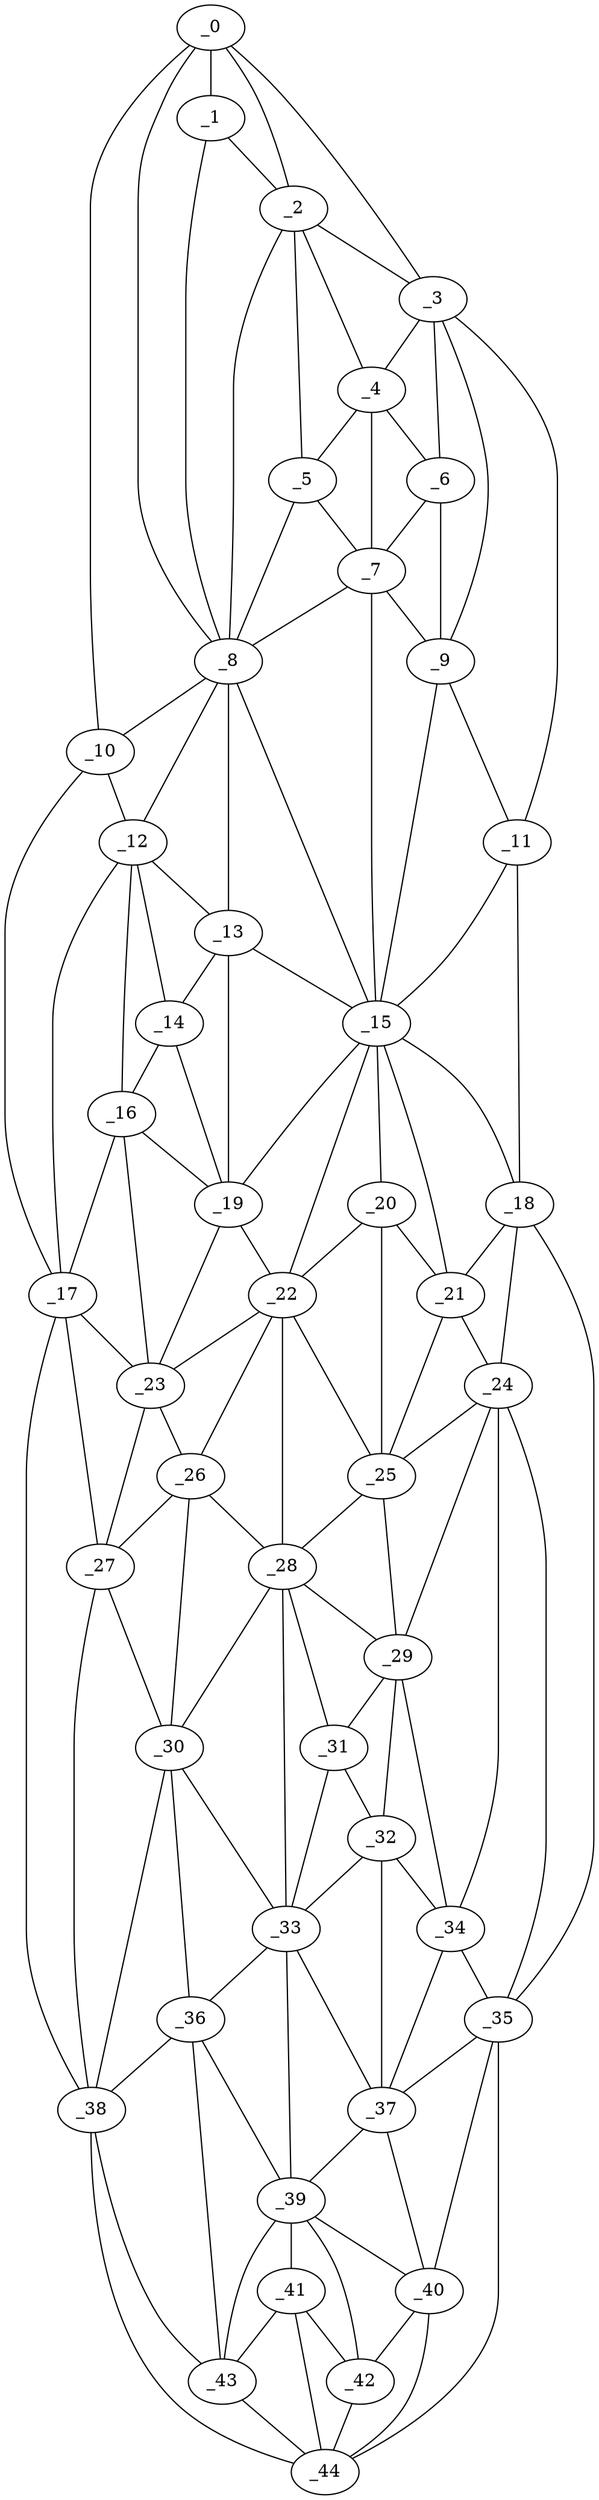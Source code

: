 graph "obj37__150.gxl" {
	_0	 [x=4,
		y=72];
	_1	 [x=5,
		y=68];
	_0 -- _1	 [valence=1];
	_2	 [x=6,
		y=63];
	_0 -- _2	 [valence=1];
	_3	 [x=8,
		y=47];
	_0 -- _3	 [valence=1];
	_8	 [x=30,
		y=60];
	_0 -- _8	 [valence=2];
	_10	 [x=36,
		y=84];
	_0 -- _10	 [valence=1];
	_1 -- _2	 [valence=2];
	_1 -- _8	 [valence=2];
	_2 -- _3	 [valence=2];
	_4	 [x=23,
		y=48];
	_2 -- _4	 [valence=1];
	_5	 [x=27,
		y=56];
	_2 -- _5	 [valence=2];
	_2 -- _8	 [valence=2];
	_3 -- _4	 [valence=1];
	_6	 [x=28,
		y=43];
	_3 -- _6	 [valence=2];
	_9	 [x=32,
		y=37];
	_3 -- _9	 [valence=2];
	_11	 [x=39,
		y=32];
	_3 -- _11	 [valence=1];
	_4 -- _5	 [valence=2];
	_4 -- _6	 [valence=1];
	_7	 [x=29,
		y=48];
	_4 -- _7	 [valence=2];
	_5 -- _7	 [valence=2];
	_5 -- _8	 [valence=2];
	_6 -- _7	 [valence=2];
	_6 -- _9	 [valence=1];
	_7 -- _8	 [valence=2];
	_7 -- _9	 [valence=1];
	_15	 [x=51,
		y=55];
	_7 -- _15	 [valence=1];
	_8 -- _10	 [valence=2];
	_12	 [x=41,
		y=76];
	_8 -- _12	 [valence=2];
	_13	 [x=42,
		y=65];
	_8 -- _13	 [valence=1];
	_8 -- _15	 [valence=2];
	_9 -- _11	 [valence=2];
	_9 -- _15	 [valence=1];
	_10 -- _12	 [valence=1];
	_17	 [x=55,
		y=87];
	_10 -- _17	 [valence=1];
	_11 -- _15	 [valence=2];
	_18	 [x=56,
		y=29];
	_11 -- _18	 [valence=1];
	_12 -- _13	 [valence=2];
	_14	 [x=45,
		y=74];
	_12 -- _14	 [valence=2];
	_16	 [x=55,
		y=80];
	_12 -- _16	 [valence=2];
	_12 -- _17	 [valence=1];
	_13 -- _14	 [valence=1];
	_13 -- _15	 [valence=1];
	_19	 [x=58,
		y=73];
	_13 -- _19	 [valence=2];
	_14 -- _16	 [valence=1];
	_14 -- _19	 [valence=2];
	_15 -- _18	 [valence=2];
	_15 -- _19	 [valence=2];
	_20	 [x=63,
		y=54];
	_15 -- _20	 [valence=1];
	_21	 [x=65,
		y=34];
	_15 -- _21	 [valence=2];
	_22	 [x=65,
		y=60];
	_15 -- _22	 [valence=2];
	_16 -- _17	 [valence=1];
	_16 -- _19	 [valence=1];
	_23	 [x=65,
		y=74];
	_16 -- _23	 [valence=2];
	_17 -- _23	 [valence=2];
	_27	 [x=77,
		y=83];
	_17 -- _27	 [valence=1];
	_38	 [x=104,
		y=87];
	_17 -- _38	 [valence=1];
	_18 -- _21	 [valence=1];
	_24	 [x=72,
		y=32];
	_18 -- _24	 [valence=1];
	_35	 [x=101,
		y=35];
	_18 -- _35	 [valence=1];
	_19 -- _22	 [valence=1];
	_19 -- _23	 [valence=2];
	_20 -- _21	 [valence=2];
	_20 -- _22	 [valence=2];
	_25	 [x=75,
		y=52];
	_20 -- _25	 [valence=1];
	_21 -- _24	 [valence=2];
	_21 -- _25	 [valence=2];
	_22 -- _23	 [valence=2];
	_22 -- _25	 [valence=2];
	_26	 [x=77,
		y=72];
	_22 -- _26	 [valence=2];
	_28	 [x=80,
		y=56];
	_22 -- _28	 [valence=2];
	_23 -- _26	 [valence=1];
	_23 -- _27	 [valence=1];
	_24 -- _25	 [valence=2];
	_29	 [x=83,
		y=41];
	_24 -- _29	 [valence=2];
	_34	 [x=93,
		y=39];
	_24 -- _34	 [valence=1];
	_24 -- _35	 [valence=2];
	_25 -- _28	 [valence=1];
	_25 -- _29	 [valence=2];
	_26 -- _27	 [valence=2];
	_26 -- _28	 [valence=2];
	_30	 [x=84,
		y=73];
	_26 -- _30	 [valence=2];
	_27 -- _30	 [valence=1];
	_27 -- _38	 [valence=2];
	_28 -- _29	 [valence=2];
	_28 -- _30	 [valence=2];
	_31	 [x=86,
		y=56];
	_28 -- _31	 [valence=2];
	_33	 [x=91,
		y=66];
	_28 -- _33	 [valence=2];
	_29 -- _31	 [valence=1];
	_32	 [x=91,
		y=50];
	_29 -- _32	 [valence=2];
	_29 -- _34	 [valence=1];
	_30 -- _33	 [valence=1];
	_36	 [x=102,
		y=75];
	_30 -- _36	 [valence=2];
	_30 -- _38	 [valence=2];
	_31 -- _32	 [valence=2];
	_31 -- _33	 [valence=1];
	_32 -- _33	 [valence=1];
	_32 -- _34	 [valence=2];
	_37	 [x=103,
		y=48];
	_32 -- _37	 [valence=2];
	_33 -- _36	 [valence=2];
	_33 -- _37	 [valence=2];
	_39	 [x=107,
		y=68];
	_33 -- _39	 [valence=2];
	_34 -- _35	 [valence=2];
	_34 -- _37	 [valence=1];
	_35 -- _37	 [valence=2];
	_40	 [x=110,
		y=49];
	_35 -- _40	 [valence=1];
	_44	 [x=125,
		y=68];
	_35 -- _44	 [valence=1];
	_36 -- _38	 [valence=1];
	_36 -- _39	 [valence=1];
	_43	 [x=116,
		y=73];
	_36 -- _43	 [valence=1];
	_37 -- _39	 [valence=1];
	_37 -- _40	 [valence=2];
	_38 -- _43	 [valence=2];
	_38 -- _44	 [valence=1];
	_39 -- _40	 [valence=1];
	_41	 [x=114,
		y=68];
	_39 -- _41	 [valence=2];
	_42	 [x=116,
		y=63];
	_39 -- _42	 [valence=2];
	_39 -- _43	 [valence=2];
	_40 -- _42	 [valence=2];
	_40 -- _44	 [valence=1];
	_41 -- _42	 [valence=2];
	_41 -- _43	 [valence=1];
	_41 -- _44	 [valence=1];
	_42 -- _44	 [valence=2];
	_43 -- _44	 [valence=1];
}
